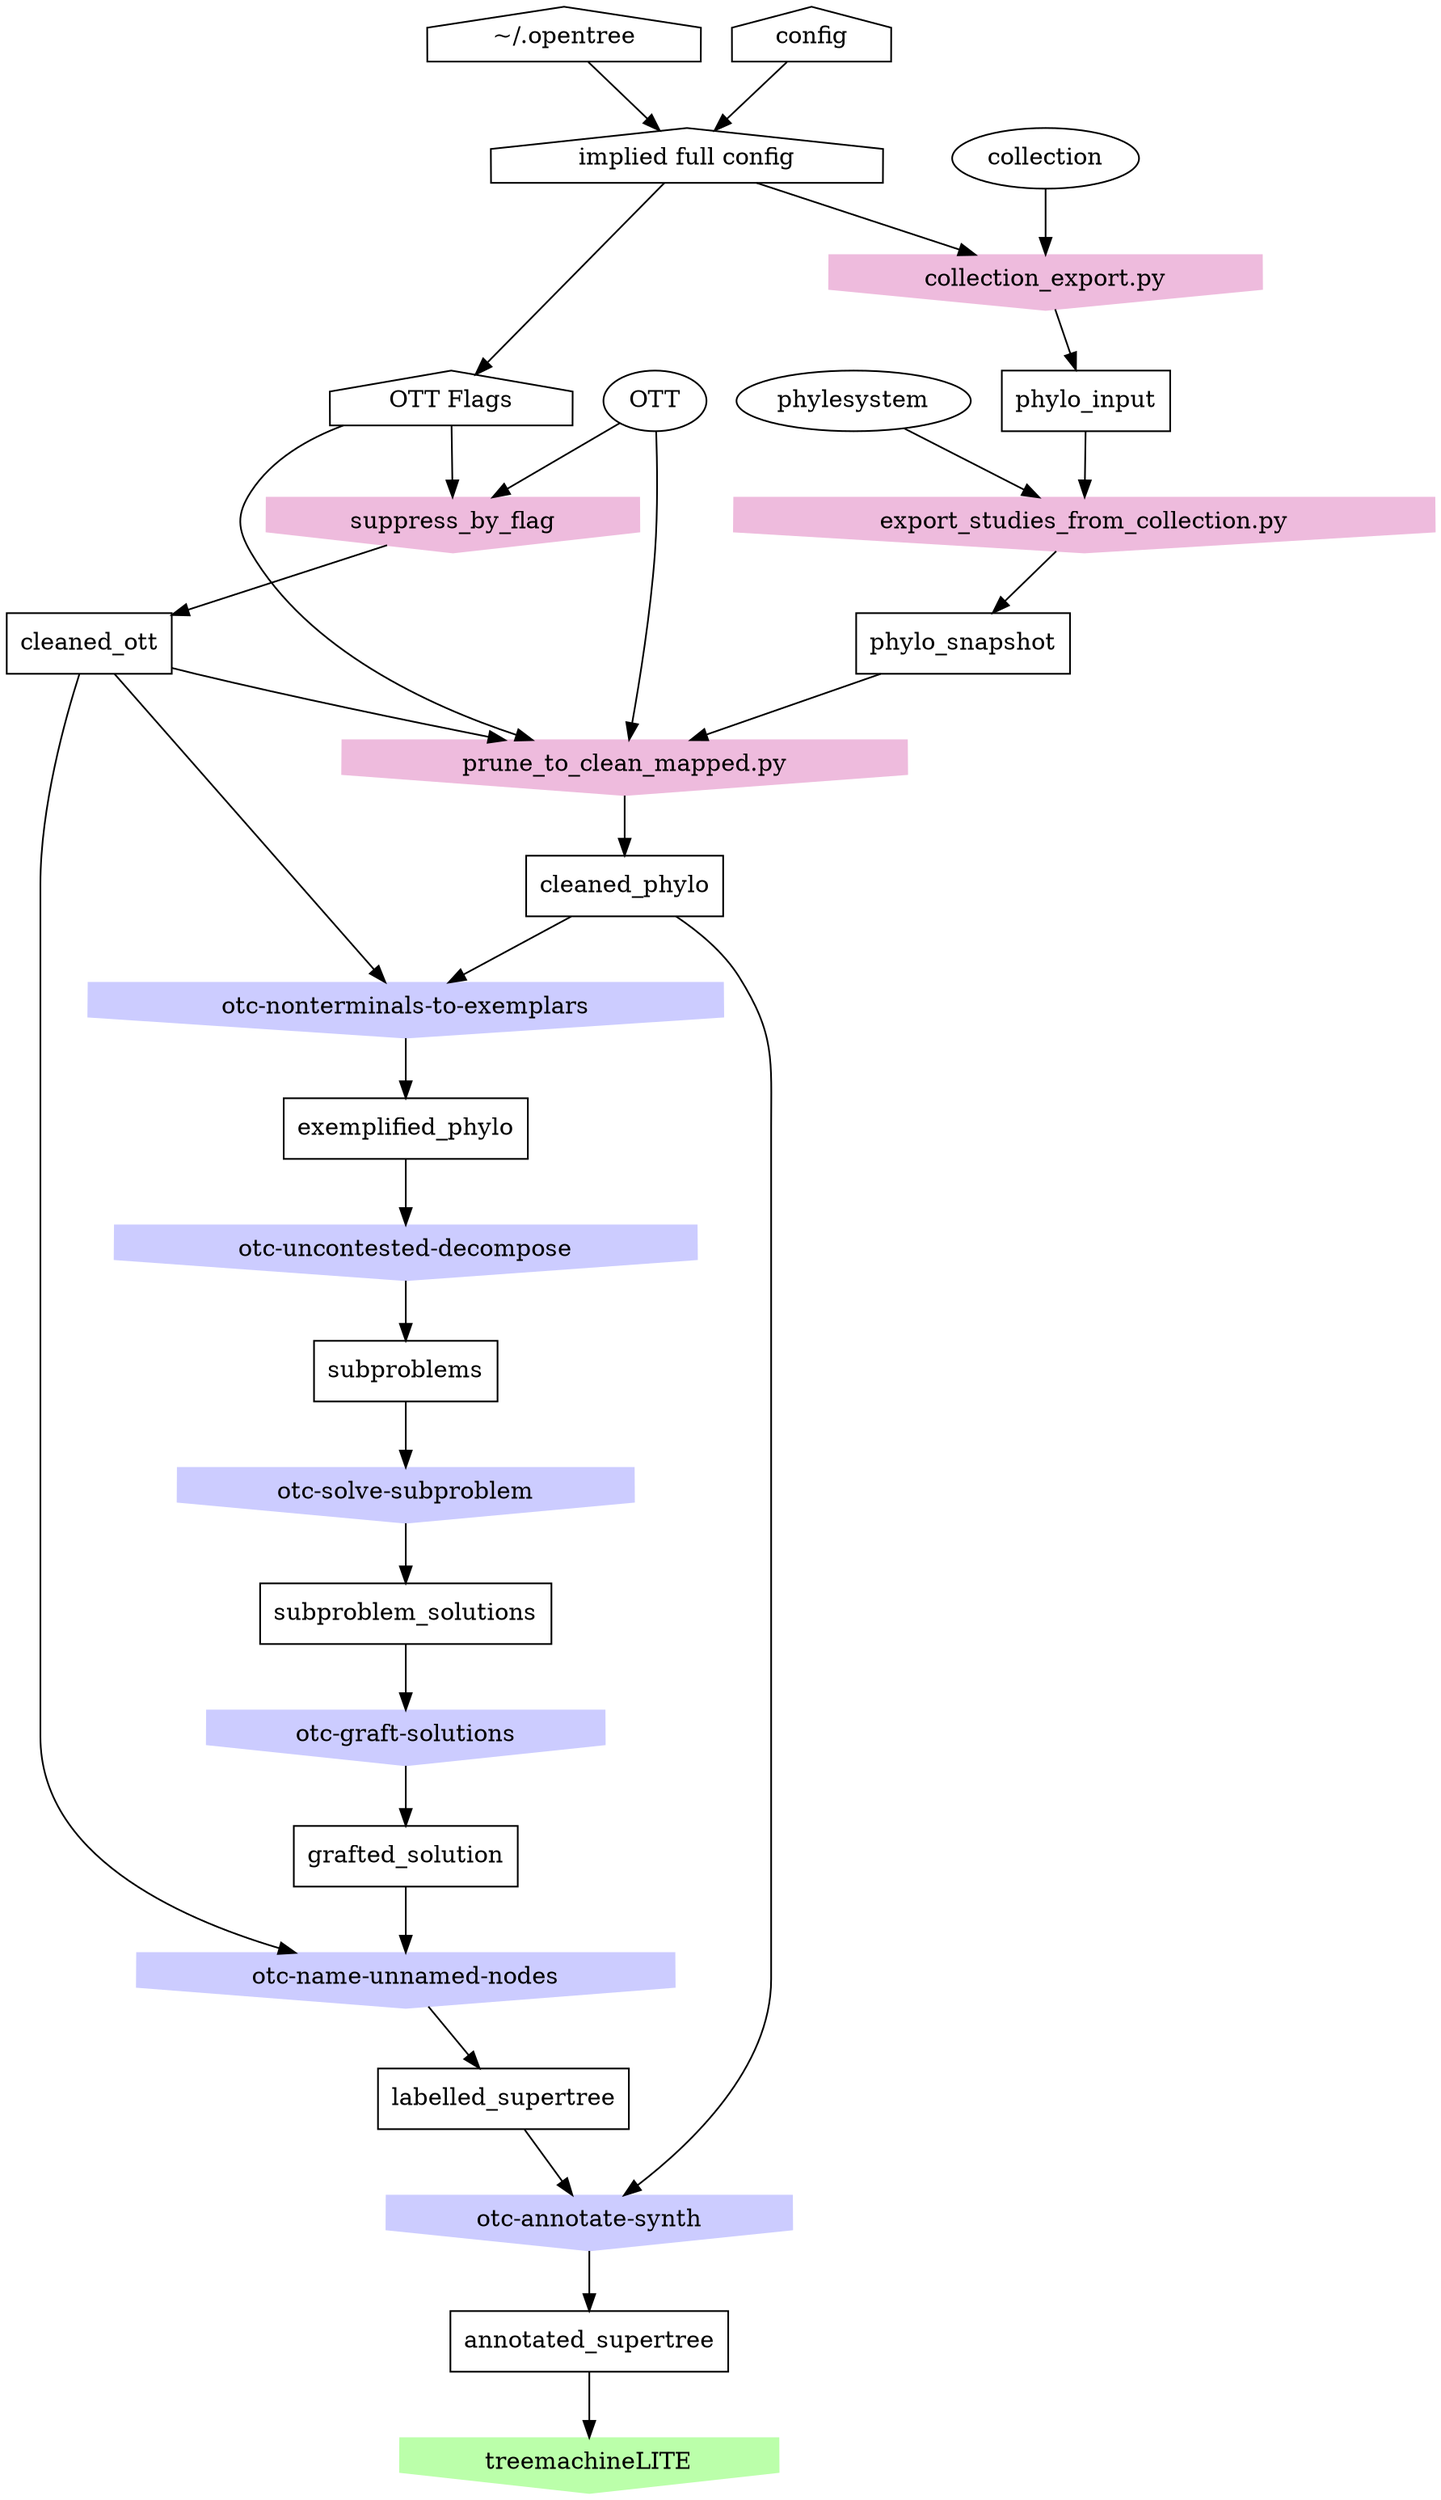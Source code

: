 digraph P {
    homeconfig [shape=house label="~/.opentree"];
    inputconfig [shape=house label="config"];
    impliedconfig [shape=house label="implied full config"];
    homeconfig -> impliedconfig;
    inputconfig -> impliedconfig;

    ottflags [shape=house label="OTT Flags"];
    impliedconfig -> ottflags ;

    ott [shape=oval label="OTT"];
    phylesystem [shape=oval label="phylesystem"];
    synthcoll [shape=oval label="collection"];

    #inpspecifiers [shape=house label="config [opentree]collections"];
    #impliedconfig -> inpspecifiers;

    cleanedotttool [shape=invhouse label="suppress_by_flag", style=filled, color="#EEBBDD"];
    cleanedott [shape=box label="cleaned_ott"];
    ott -> cleanedotttool ;
    ottflags -> cleanedotttool;
    cleanedotttool ->cleanedott;

    phyloinputtool [shape=invhouse label="collection_export.py", style=filled, color="#EEBBDD"];
    phyloinput [shape=box label="phylo_input"];
    impliedconfig -> phyloinputtool ;
    synthcoll -> phyloinputtool ;
    phyloinputtool -> phyloinput;

    phylosnapshottool [shape=invhouse label="export_studies_from_collection.py", style=filled, color="#EEBBDD"];
    phylosnapshot [shape=box label="phylo_snapshot"];
    phyloinput -> phylosnapshottool ;
    phylesystem -> phylosnapshottool ;
    phylosnapshottool ->phylosnapshot;

    cleanedphylotool [shape=invhouse label="prune_to_clean_mapped.py", style=filled, color="#EEBBDD"];
    cleanedphylo [shape=box label="cleaned_phylo"];
    phylosnapshot -> cleanedphylotool ;
    ottflags -> cleanedphylotool ;
    ott -> cleanedphylotool ;
    cleanedott -> cleanedphylotool ;
    cleanedphylotool -> cleanedphylo;

    phyloinducedtaxonomytool [shape=invhouse label="otc-nonterminals-to-exemplars" style=filled color="#CCCCFF"];
    exemplifiedphylo [shape=box label="exemplified_phylo"];
    cleanedphylo -> phyloinducedtaxonomytool;
    cleanedott -> phyloinducedtaxonomytool;
    phyloinducedtaxonomytool -> exemplifiedphylo;



    subproblemstool [shape=invhouse label="otc-uncontested-decompose" style=filled color="#CCCCFF"];
    subproblems [shape=box label="subproblems"];
    exemplifiedphylo -> subproblemstool;
    subproblemstool -> subproblems;

    subproblemsolntool [shape=invhouse label="otc-solve-subproblem" style=filled color="#CCCCFF"];
    subproblemsoln [shape=box label="subproblem_solutions"];
    subproblems -> subproblemsolntool;
    subproblemsolntool -> subproblemsoln;

    graftedsolntool [shape=invhouse label="otc-graft-solutions" style=filled color="#CCCCFF"];
    graftedsoln [shape=box label="grafted_solution"];
    subproblemsoln -> graftedsolntool;
    graftedsolntool -> graftedsoln;

    #supertreetopotool [shape=invhouse label="otc-unprune-solution" style=filled color="#CCCCFF"];
    #supertreetopo [shape=box label="full_supertree"];
    #graftedsoln -> supertreetopotool;
    #cleanedott -> supertreetopotool;
    #supertreetopotool -> supertreetopo;

    taxolabelledsupertreetool [shape=invhouse label="otc-name-unnamed-nodes" style=filled color="#CCCCFF"];
    taxolabelledsupertree [shape=box label="labelled_supertree"];
    cleanedott -> taxolabelledsupertreetool;
    graftedsoln -> taxolabelledsupertreetool;
    taxolabelledsupertreetool -> taxolabelledsupertree;

    supertreewithsupporttool [shape=invhouse label="otc-annotate-synth" style=filled color="#CCCCFF"];
    supertreewithsupport [shape=box label="annotated_supertree"];
    taxolabelledsupertree -> supertreewithsupporttool;
    cleanedphylo -> supertreewithsupporttool;
    supertreewithsupporttool -> supertreewithsupport;

    treemachineLite [shape=invhouse label="treemachineLITE" style=filled color="#BBFFAA"];
    supertreewithsupport -> treemachineLite;

}